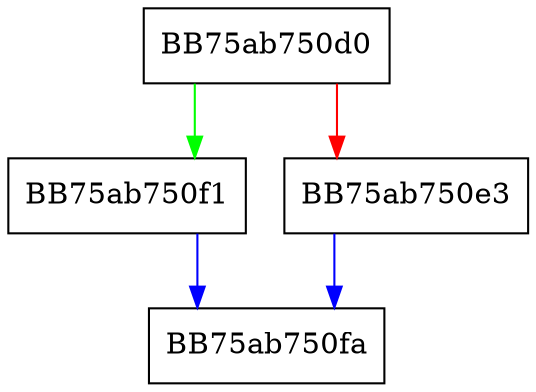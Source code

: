 digraph pfnGetEngineHost {
  node [shape="box"];
  graph [splines=ortho];
  BB75ab750d0 -> BB75ab750f1 [color="green"];
  BB75ab750d0 -> BB75ab750e3 [color="red"];
  BB75ab750e3 -> BB75ab750fa [color="blue"];
  BB75ab750f1 -> BB75ab750fa [color="blue"];
}
